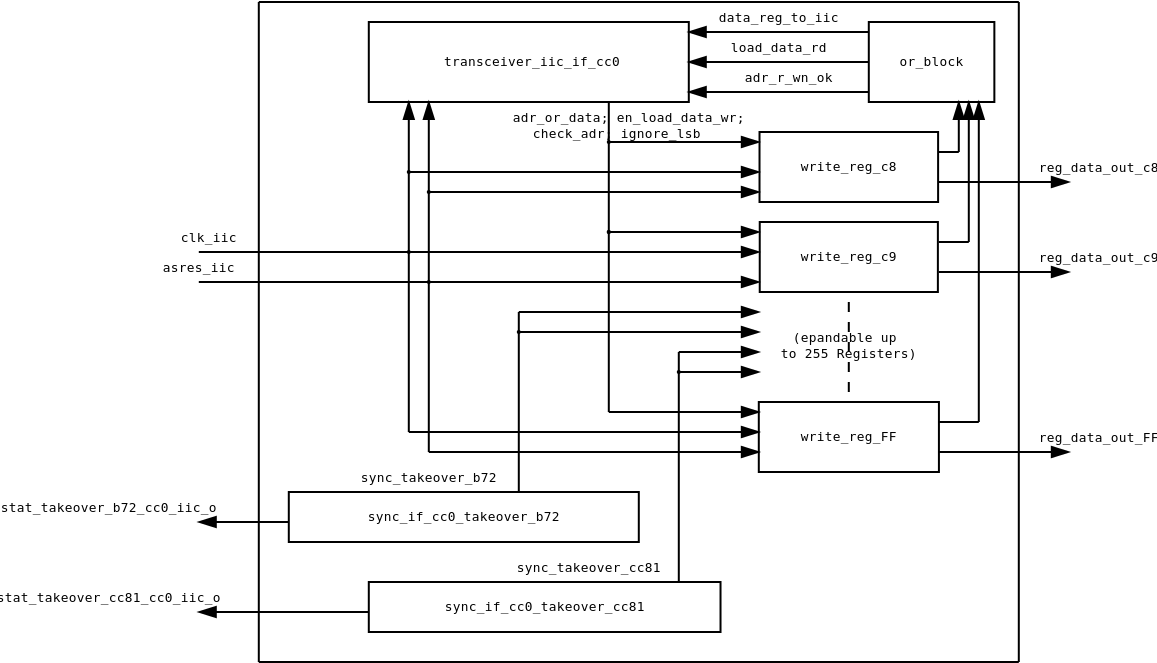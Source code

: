 <?xml version="1.0" encoding="UTF-8"?>
<dia:diagram xmlns:dia="http://www.lysator.liu.se/~alla/dia/">
  <dia:layer name="Hintergrund" visible="true">
    <dia:object type="SDL - Task" version="0" id="O0">
      <dia:attribute name="obj_pos">
        <dia:point val="0,-0.5"/>
      </dia:attribute>
      <dia:attribute name="obj_bb">
        <dia:rectangle val="-0.05,-0.55;16.05,3.55"/>
      </dia:attribute>
      <dia:attribute name="elem_corner">
        <dia:point val="0,-0.5"/>
      </dia:attribute>
      <dia:attribute name="elem_width">
        <dia:real val="16"/>
      </dia:attribute>
      <dia:attribute name="elem_height">
        <dia:real val="4"/>
      </dia:attribute>
      <dia:attribute name="show_background">
        <dia:boolean val="true"/>
      </dia:attribute>
      <dia:attribute name="flip_horizontal">
        <dia:boolean val="false"/>
      </dia:attribute>
      <dia:attribute name="flip_vertical">
        <dia:boolean val="false"/>
      </dia:attribute>
      <dia:attribute name="padding">
        <dia:real val="0.354"/>
      </dia:attribute>
      <dia:attribute name="text">
        <dia:composite type="text">
          <dia:attribute name="string">
            <dia:string>#transceiver_iic_if_cc0#</dia:string>
          </dia:attribute>
          <dia:attribute name="font">
            <dia:font name="Courier"/>
          </dia:attribute>
          <dia:attribute name="height">
            <dia:real val="0.8"/>
          </dia:attribute>
          <dia:attribute name="pos">
            <dia:point val="8,1.696"/>
          </dia:attribute>
          <dia:attribute name="color">
            <dia:color val="#000000"/>
          </dia:attribute>
          <dia:attribute name="alignment">
            <dia:enum val="1"/>
          </dia:attribute>
        </dia:composite>
      </dia:attribute>
    </dia:object>
    <dia:object type="SDL - Task" version="0" id="O1">
      <dia:attribute name="obj_pos">
        <dia:point val="19.536,5"/>
      </dia:attribute>
      <dia:attribute name="obj_bb">
        <dia:rectangle val="19.486,4.95;28.515,8.55"/>
      </dia:attribute>
      <dia:attribute name="elem_corner">
        <dia:point val="19.536,5"/>
      </dia:attribute>
      <dia:attribute name="elem_width">
        <dia:real val="8.929"/>
      </dia:attribute>
      <dia:attribute name="elem_height">
        <dia:real val="3.5"/>
      </dia:attribute>
      <dia:attribute name="show_background">
        <dia:boolean val="true"/>
      </dia:attribute>
      <dia:attribute name="flip_horizontal">
        <dia:boolean val="false"/>
      </dia:attribute>
      <dia:attribute name="flip_vertical">
        <dia:boolean val="false"/>
      </dia:attribute>
      <dia:attribute name="padding">
        <dia:real val="0.354"/>
      </dia:attribute>
      <dia:attribute name="text">
        <dia:composite type="text">
          <dia:attribute name="string">
            <dia:string>#write_reg_c8#</dia:string>
          </dia:attribute>
          <dia:attribute name="font">
            <dia:font name="Courier"/>
          </dia:attribute>
          <dia:attribute name="height">
            <dia:real val="0.8"/>
          </dia:attribute>
          <dia:attribute name="pos">
            <dia:point val="24,6.946"/>
          </dia:attribute>
          <dia:attribute name="color">
            <dia:color val="#000000"/>
          </dia:attribute>
          <dia:attribute name="alignment">
            <dia:enum val="1"/>
          </dia:attribute>
        </dia:composite>
      </dia:attribute>
    </dia:object>
    <dia:object type="SDL - Task" version="0" id="O2">
      <dia:attribute name="obj_pos">
        <dia:point val="19.547,9.5"/>
      </dia:attribute>
      <dia:attribute name="obj_bb">
        <dia:rectangle val="19.497,9.45;28.503,13.05"/>
      </dia:attribute>
      <dia:attribute name="elem_corner">
        <dia:point val="19.547,9.5"/>
      </dia:attribute>
      <dia:attribute name="elem_width">
        <dia:real val="8.907"/>
      </dia:attribute>
      <dia:attribute name="elem_height">
        <dia:real val="3.5"/>
      </dia:attribute>
      <dia:attribute name="show_background">
        <dia:boolean val="true"/>
      </dia:attribute>
      <dia:attribute name="flip_horizontal">
        <dia:boolean val="false"/>
      </dia:attribute>
      <dia:attribute name="flip_vertical">
        <dia:boolean val="false"/>
      </dia:attribute>
      <dia:attribute name="padding">
        <dia:real val="0.354"/>
      </dia:attribute>
      <dia:attribute name="text">
        <dia:composite type="text">
          <dia:attribute name="string">
            <dia:string>#write_reg_c9#</dia:string>
          </dia:attribute>
          <dia:attribute name="font">
            <dia:font name="Courier"/>
          </dia:attribute>
          <dia:attribute name="height">
            <dia:real val="0.8"/>
          </dia:attribute>
          <dia:attribute name="pos">
            <dia:point val="24,11.447"/>
          </dia:attribute>
          <dia:attribute name="color">
            <dia:color val="#000000"/>
          </dia:attribute>
          <dia:attribute name="alignment">
            <dia:enum val="1"/>
          </dia:attribute>
        </dia:composite>
      </dia:attribute>
    </dia:object>
    <dia:object type="SDL - Task" version="0" id="O3">
      <dia:attribute name="obj_pos">
        <dia:point val="19.5,18.5"/>
      </dia:attribute>
      <dia:attribute name="obj_bb">
        <dia:rectangle val="19.45,18.45;28.556,22.05"/>
      </dia:attribute>
      <dia:attribute name="elem_corner">
        <dia:point val="19.5,18.5"/>
      </dia:attribute>
      <dia:attribute name="elem_width">
        <dia:real val="9.006"/>
      </dia:attribute>
      <dia:attribute name="elem_height">
        <dia:real val="3.5"/>
      </dia:attribute>
      <dia:attribute name="show_background">
        <dia:boolean val="true"/>
      </dia:attribute>
      <dia:attribute name="flip_horizontal">
        <dia:boolean val="false"/>
      </dia:attribute>
      <dia:attribute name="flip_vertical">
        <dia:boolean val="false"/>
      </dia:attribute>
      <dia:attribute name="padding">
        <dia:real val="0.354"/>
      </dia:attribute>
      <dia:attribute name="text">
        <dia:composite type="text">
          <dia:attribute name="string">
            <dia:string>#write_reg_FF#</dia:string>
          </dia:attribute>
          <dia:attribute name="font">
            <dia:font name="Courier"/>
          </dia:attribute>
          <dia:attribute name="height">
            <dia:real val="0.8"/>
          </dia:attribute>
          <dia:attribute name="pos">
            <dia:point val="24.003,20.447"/>
          </dia:attribute>
          <dia:attribute name="color">
            <dia:color val="#000000"/>
          </dia:attribute>
          <dia:attribute name="alignment">
            <dia:enum val="1"/>
          </dia:attribute>
        </dia:composite>
      </dia:attribute>
    </dia:object>
    <dia:object type="SDL - Task" version="0" id="O4">
      <dia:attribute name="obj_pos">
        <dia:point val="-4,23"/>
      </dia:attribute>
      <dia:attribute name="obj_bb">
        <dia:rectangle val="-4.05,22.95;13.55,25.55"/>
      </dia:attribute>
      <dia:attribute name="elem_corner">
        <dia:point val="-4,23"/>
      </dia:attribute>
      <dia:attribute name="elem_width">
        <dia:real val="17.5"/>
      </dia:attribute>
      <dia:attribute name="elem_height">
        <dia:real val="2.5"/>
      </dia:attribute>
      <dia:attribute name="show_background">
        <dia:boolean val="true"/>
      </dia:attribute>
      <dia:attribute name="flip_horizontal">
        <dia:boolean val="false"/>
      </dia:attribute>
      <dia:attribute name="flip_vertical">
        <dia:boolean val="false"/>
      </dia:attribute>
      <dia:attribute name="padding">
        <dia:real val="0.354"/>
      </dia:attribute>
      <dia:attribute name="text">
        <dia:composite type="text">
          <dia:attribute name="string">
            <dia:string>#sync_if_cc0_takeover_b72#</dia:string>
          </dia:attribute>
          <dia:attribute name="font">
            <dia:font name="Courier"/>
          </dia:attribute>
          <dia:attribute name="height">
            <dia:real val="0.8"/>
          </dia:attribute>
          <dia:attribute name="pos">
            <dia:point val="4.75,24.447"/>
          </dia:attribute>
          <dia:attribute name="color">
            <dia:color val="#000000"/>
          </dia:attribute>
          <dia:attribute name="alignment">
            <dia:enum val="1"/>
          </dia:attribute>
        </dia:composite>
      </dia:attribute>
    </dia:object>
    <dia:object type="SDL - Task" version="0" id="O5">
      <dia:attribute name="obj_pos">
        <dia:point val="0,27.5"/>
      </dia:attribute>
      <dia:attribute name="obj_bb">
        <dia:rectangle val="-0.05,27.45;17.636,30.05"/>
      </dia:attribute>
      <dia:attribute name="elem_corner">
        <dia:point val="0,27.5"/>
      </dia:attribute>
      <dia:attribute name="elem_width">
        <dia:real val="17.586"/>
      </dia:attribute>
      <dia:attribute name="elem_height">
        <dia:real val="2.5"/>
      </dia:attribute>
      <dia:attribute name="show_background">
        <dia:boolean val="true"/>
      </dia:attribute>
      <dia:attribute name="flip_horizontal">
        <dia:boolean val="false"/>
      </dia:attribute>
      <dia:attribute name="flip_vertical">
        <dia:boolean val="false"/>
      </dia:attribute>
      <dia:attribute name="padding">
        <dia:real val="0.354"/>
      </dia:attribute>
      <dia:attribute name="text">
        <dia:composite type="text">
          <dia:attribute name="string">
            <dia:string>#sync_if_cc0_takeover_cc81#</dia:string>
          </dia:attribute>
          <dia:attribute name="font">
            <dia:font name="Courier"/>
          </dia:attribute>
          <dia:attribute name="height">
            <dia:real val="0.8"/>
          </dia:attribute>
          <dia:attribute name="pos">
            <dia:point val="8.793,28.947"/>
          </dia:attribute>
          <dia:attribute name="color">
            <dia:color val="#000000"/>
          </dia:attribute>
          <dia:attribute name="alignment">
            <dia:enum val="1"/>
          </dia:attribute>
        </dia:composite>
      </dia:attribute>
    </dia:object>
    <dia:object type="Standard - Line" version="0" id="O6">
      <dia:attribute name="obj_pos">
        <dia:point val="24,13.5"/>
      </dia:attribute>
      <dia:attribute name="obj_bb">
        <dia:rectangle val="23.95,13.45;24.05,14.05"/>
      </dia:attribute>
      <dia:attribute name="conn_endpoints">
        <dia:point val="24,13.5"/>
        <dia:point val="24,14"/>
      </dia:attribute>
      <dia:attribute name="numcp">
        <dia:int val="1"/>
      </dia:attribute>
    </dia:object>
    <dia:object type="Standard - Line" version="0" id="O7">
      <dia:attribute name="obj_pos">
        <dia:point val="24,14.5"/>
      </dia:attribute>
      <dia:attribute name="obj_bb">
        <dia:rectangle val="23.95,14.45;24.05,15.05"/>
      </dia:attribute>
      <dia:attribute name="conn_endpoints">
        <dia:point val="24,14.5"/>
        <dia:point val="24,15"/>
      </dia:attribute>
      <dia:attribute name="numcp">
        <dia:int val="1"/>
      </dia:attribute>
    </dia:object>
    <dia:object type="Standard - Line" version="0" id="O8">
      <dia:attribute name="obj_pos">
        <dia:point val="24,15.5"/>
      </dia:attribute>
      <dia:attribute name="obj_bb">
        <dia:rectangle val="23.95,15.45;24.05,16.05"/>
      </dia:attribute>
      <dia:attribute name="conn_endpoints">
        <dia:point val="24,15.5"/>
        <dia:point val="24,16"/>
      </dia:attribute>
      <dia:attribute name="numcp">
        <dia:int val="1"/>
      </dia:attribute>
    </dia:object>
    <dia:object type="Standard - Line" version="0" id="O9">
      <dia:attribute name="obj_pos">
        <dia:point val="24,16.5"/>
      </dia:attribute>
      <dia:attribute name="obj_bb">
        <dia:rectangle val="23.95,16.45;24.05,17.05"/>
      </dia:attribute>
      <dia:attribute name="conn_endpoints">
        <dia:point val="24,16.5"/>
        <dia:point val="24,17"/>
      </dia:attribute>
      <dia:attribute name="numcp">
        <dia:int val="1"/>
      </dia:attribute>
    </dia:object>
    <dia:object type="Standard - Line" version="0" id="O10">
      <dia:attribute name="obj_pos">
        <dia:point val="24,17.5"/>
      </dia:attribute>
      <dia:attribute name="obj_bb">
        <dia:rectangle val="23.95,17.45;24.05,18.05"/>
      </dia:attribute>
      <dia:attribute name="conn_endpoints">
        <dia:point val="24,17.5"/>
        <dia:point val="24,18"/>
      </dia:attribute>
      <dia:attribute name="numcp">
        <dia:int val="1"/>
      </dia:attribute>
    </dia:object>
    <dia:object type="Standard - Line" version="0" id="O11">
      <dia:attribute name="obj_pos">
        <dia:point val="12,3.5"/>
      </dia:attribute>
      <dia:attribute name="obj_bb">
        <dia:rectangle val="11.95,3.45;12.05,19.05"/>
      </dia:attribute>
      <dia:attribute name="conn_endpoints">
        <dia:point val="12,3.5"/>
        <dia:point val="12,19"/>
      </dia:attribute>
      <dia:attribute name="numcp">
        <dia:int val="1"/>
      </dia:attribute>
    </dia:object>
    <dia:object type="Standard - Line" version="0" id="O12">
      <dia:attribute name="obj_pos">
        <dia:point val="28.5,6"/>
      </dia:attribute>
      <dia:attribute name="obj_bb">
        <dia:rectangle val="28.45,5.95;29.55,6.05"/>
      </dia:attribute>
      <dia:attribute name="conn_endpoints">
        <dia:point val="28.5,6"/>
        <dia:point val="29.5,6"/>
      </dia:attribute>
      <dia:attribute name="numcp">
        <dia:int val="1"/>
      </dia:attribute>
    </dia:object>
    <dia:object type="Standard - Line" version="0" id="O13">
      <dia:attribute name="obj_pos">
        <dia:point val="28.5,10.5"/>
      </dia:attribute>
      <dia:attribute name="obj_bb">
        <dia:rectangle val="28.45,10.45;30.05,10.55"/>
      </dia:attribute>
      <dia:attribute name="conn_endpoints">
        <dia:point val="28.5,10.5"/>
        <dia:point val="30,10.5"/>
      </dia:attribute>
      <dia:attribute name="numcp">
        <dia:int val="1"/>
      </dia:attribute>
    </dia:object>
    <dia:object type="Standard - Line" version="0" id="O14">
      <dia:attribute name="obj_pos">
        <dia:point val="28.5,19.5"/>
      </dia:attribute>
      <dia:attribute name="obj_bb">
        <dia:rectangle val="28.45,19.45;30.55,19.55"/>
      </dia:attribute>
      <dia:attribute name="conn_endpoints">
        <dia:point val="28.5,19.5"/>
        <dia:point val="30.5,19.5"/>
      </dia:attribute>
      <dia:attribute name="numcp">
        <dia:int val="1"/>
      </dia:attribute>
    </dia:object>
    <dia:object type="UML - Message" version="0" id="O15">
      <dia:attribute name="obj_pos">
        <dia:point val="7.5,14"/>
      </dia:attribute>
      <dia:attribute name="obj_bb">
        <dia:rectangle val="7.45,13.403;19.55,14.4"/>
      </dia:attribute>
      <dia:attribute name="conn_endpoints">
        <dia:point val="7.5,14"/>
        <dia:point val="19.5,14"/>
      </dia:attribute>
      <dia:attribute name="text">
        <dia:string>##</dia:string>
      </dia:attribute>
      <dia:attribute name="type">
        <dia:enum val="0"/>
      </dia:attribute>
      <dia:attribute name="text_pos">
        <dia:point val="13.5,14"/>
      </dia:attribute>
    </dia:object>
    <dia:object type="Standard - Line" version="0" id="O16">
      <dia:attribute name="obj_pos">
        <dia:point val="7.5,14"/>
      </dia:attribute>
      <dia:attribute name="obj_bb">
        <dia:rectangle val="7.45,13.95;7.55,23.05"/>
      </dia:attribute>
      <dia:attribute name="conn_endpoints">
        <dia:point val="7.5,14"/>
        <dia:point val="7.5,23"/>
      </dia:attribute>
      <dia:attribute name="numcp">
        <dia:int val="1"/>
      </dia:attribute>
    </dia:object>
    <dia:object type="UML - Message" version="0" id="O17">
      <dia:attribute name="obj_pos">
        <dia:point val="7.5,15"/>
      </dia:attribute>
      <dia:attribute name="obj_bb">
        <dia:rectangle val="7.45,14.403;19.55,15.4"/>
      </dia:attribute>
      <dia:attribute name="conn_endpoints">
        <dia:point val="7.5,15"/>
        <dia:point val="19.5,15"/>
      </dia:attribute>
      <dia:attribute name="text">
        <dia:string>##</dia:string>
      </dia:attribute>
      <dia:attribute name="type">
        <dia:enum val="0"/>
      </dia:attribute>
      <dia:attribute name="text_pos">
        <dia:point val="13.5,15"/>
      </dia:attribute>
    </dia:object>
    <dia:object type="Standard - Line" version="0" id="O18">
      <dia:attribute name="obj_pos">
        <dia:point val="15.5,16"/>
      </dia:attribute>
      <dia:attribute name="obj_bb">
        <dia:rectangle val="15.45,15.95;15.55,27.55"/>
      </dia:attribute>
      <dia:attribute name="conn_endpoints">
        <dia:point val="15.5,16"/>
        <dia:point val="15.5,27.5"/>
      </dia:attribute>
      <dia:attribute name="numcp">
        <dia:int val="1"/>
      </dia:attribute>
    </dia:object>
    <dia:object type="UML - Message" version="0" id="O19">
      <dia:attribute name="obj_pos">
        <dia:point val="15.5,16"/>
      </dia:attribute>
      <dia:attribute name="obj_bb">
        <dia:rectangle val="15.45,15.403;19.55,16.4"/>
      </dia:attribute>
      <dia:attribute name="conn_endpoints">
        <dia:point val="15.5,16"/>
        <dia:point val="19.5,16"/>
      </dia:attribute>
      <dia:attribute name="text">
        <dia:string>##</dia:string>
      </dia:attribute>
      <dia:attribute name="type">
        <dia:enum val="0"/>
      </dia:attribute>
      <dia:attribute name="text_pos">
        <dia:point val="17.5,16"/>
      </dia:attribute>
    </dia:object>
    <dia:object type="UML - Message" version="0" id="O20">
      <dia:attribute name="obj_pos">
        <dia:point val="15.5,17"/>
      </dia:attribute>
      <dia:attribute name="obj_bb">
        <dia:rectangle val="15.45,16.404;19.55,17.4"/>
      </dia:attribute>
      <dia:attribute name="conn_endpoints">
        <dia:point val="15.5,17"/>
        <dia:point val="19.5,17"/>
      </dia:attribute>
      <dia:attribute name="text">
        <dia:string>##</dia:string>
      </dia:attribute>
      <dia:attribute name="type">
        <dia:enum val="0"/>
      </dia:attribute>
      <dia:attribute name="text_pos">
        <dia:point val="17.5,17"/>
      </dia:attribute>
    </dia:object>
    <dia:object type="Standard - Line" version="0" id="O21">
      <dia:attribute name="obj_pos">
        <dia:point val="32.5,31.5"/>
      </dia:attribute>
      <dia:attribute name="obj_bb">
        <dia:rectangle val="-5.55,31.45;32.55,31.55"/>
      </dia:attribute>
      <dia:attribute name="conn_endpoints">
        <dia:point val="32.5,31.5"/>
        <dia:point val="-5.5,31.5"/>
      </dia:attribute>
      <dia:attribute name="numcp">
        <dia:int val="1"/>
      </dia:attribute>
    </dia:object>
    <dia:object type="Standard - Line" version="0" id="O22">
      <dia:attribute name="obj_pos">
        <dia:point val="-5.5,-1.5"/>
      </dia:attribute>
      <dia:attribute name="obj_bb">
        <dia:rectangle val="-5.55,-1.55;32.55,-1.45"/>
      </dia:attribute>
      <dia:attribute name="conn_endpoints">
        <dia:point val="-5.5,-1.5"/>
        <dia:point val="32.5,-1.5"/>
      </dia:attribute>
      <dia:attribute name="numcp">
        <dia:int val="1"/>
      </dia:attribute>
    </dia:object>
    <dia:object type="Standard - Line" version="0" id="O23">
      <dia:attribute name="obj_pos">
        <dia:point val="32.5,-1.5"/>
      </dia:attribute>
      <dia:attribute name="obj_bb">
        <dia:rectangle val="32.45,-1.55;32.55,31.55"/>
      </dia:attribute>
      <dia:attribute name="conn_endpoints">
        <dia:point val="32.5,-1.5"/>
        <dia:point val="32.5,31.5"/>
      </dia:attribute>
      <dia:attribute name="numcp">
        <dia:int val="1"/>
      </dia:attribute>
    </dia:object>
    <dia:object type="UML - Message" version="0" id="O24">
      <dia:attribute name="obj_pos">
        <dia:point val="2,20"/>
      </dia:attribute>
      <dia:attribute name="obj_bb">
        <dia:rectangle val="1.6,3.45;2.4,20.05"/>
      </dia:attribute>
      <dia:attribute name="conn_endpoints">
        <dia:point val="2,20"/>
        <dia:point val="2,3.5"/>
      </dia:attribute>
      <dia:attribute name="text">
        <dia:string>##</dia:string>
      </dia:attribute>
      <dia:attribute name="type">
        <dia:enum val="0"/>
      </dia:attribute>
      <dia:attribute name="text_pos">
        <dia:point val="2,11.5"/>
      </dia:attribute>
    </dia:object>
    <dia:object type="UML - Message" version="0" id="O25">
      <dia:attribute name="obj_pos">
        <dia:point val="2,11"/>
      </dia:attribute>
      <dia:attribute name="obj_bb">
        <dia:rectangle val="1.95,10.403;19.55,11.4"/>
      </dia:attribute>
      <dia:attribute name="conn_endpoints">
        <dia:point val="2,11"/>
        <dia:point val="19.5,11"/>
      </dia:attribute>
      <dia:attribute name="text">
        <dia:string>##</dia:string>
      </dia:attribute>
      <dia:attribute name="type">
        <dia:enum val="0"/>
      </dia:attribute>
      <dia:attribute name="text_pos">
        <dia:point val="10.75,11"/>
      </dia:attribute>
      <dia:connections>
        <dia:connection handle="0" to="O41" connection="0"/>
      </dia:connections>
    </dia:object>
    <dia:object type="UML - Message" version="0" id="O26">
      <dia:attribute name="obj_pos">
        <dia:point val="2,7"/>
      </dia:attribute>
      <dia:attribute name="obj_bb">
        <dia:rectangle val="1.95,6.404;19.55,7.4"/>
      </dia:attribute>
      <dia:attribute name="conn_endpoints">
        <dia:point val="2,7"/>
        <dia:point val="19.5,7"/>
      </dia:attribute>
      <dia:attribute name="text">
        <dia:string>##</dia:string>
      </dia:attribute>
      <dia:attribute name="type">
        <dia:enum val="0"/>
      </dia:attribute>
      <dia:attribute name="text_pos">
        <dia:point val="10.5,7"/>
      </dia:attribute>
      <dia:connections>
        <dia:connection handle="0" to="O38" connection="0"/>
      </dia:connections>
    </dia:object>
    <dia:object type="UML - Message" version="0" id="O27">
      <dia:attribute name="obj_pos">
        <dia:point val="2,20"/>
      </dia:attribute>
      <dia:attribute name="obj_bb">
        <dia:rectangle val="1.95,19.404;19.55,20.4"/>
      </dia:attribute>
      <dia:attribute name="conn_endpoints">
        <dia:point val="2,20"/>
        <dia:point val="19.5,20"/>
      </dia:attribute>
      <dia:attribute name="text">
        <dia:string>##</dia:string>
      </dia:attribute>
      <dia:attribute name="type">
        <dia:enum val="0"/>
      </dia:attribute>
      <dia:attribute name="text_pos">
        <dia:point val="10.75,20"/>
      </dia:attribute>
    </dia:object>
    <dia:object type="Standard - Line" version="0" id="O28">
      <dia:attribute name="obj_pos">
        <dia:point val="-8.5,11"/>
      </dia:attribute>
      <dia:attribute name="obj_bb">
        <dia:rectangle val="-8.55,10.95;2.05,11.05"/>
      </dia:attribute>
      <dia:attribute name="conn_endpoints">
        <dia:point val="-8.5,11"/>
        <dia:point val="2,11"/>
      </dia:attribute>
      <dia:attribute name="numcp">
        <dia:int val="1"/>
      </dia:attribute>
      <dia:connections>
        <dia:connection handle="1" to="O41" connection="0"/>
      </dia:connections>
    </dia:object>
    <dia:object type="Standard - Line" version="0" id="O29">
      <dia:attribute name="obj_pos">
        <dia:point val="-5.5,-1.5"/>
      </dia:attribute>
      <dia:attribute name="obj_bb">
        <dia:rectangle val="-5.55,-1.55;-5.45,31.55"/>
      </dia:attribute>
      <dia:attribute name="conn_endpoints">
        <dia:point val="-5.5,-1.5"/>
        <dia:point val="-5.5,31.5"/>
      </dia:attribute>
      <dia:attribute name="numcp">
        <dia:int val="1"/>
      </dia:attribute>
    </dia:object>
    <dia:object type="Standard - Text" version="0" id="O30">
      <dia:attribute name="obj_pos">
        <dia:point val="-8,10.5"/>
      </dia:attribute>
      <dia:attribute name="obj_bb">
        <dia:rectangle val="-9.826,9.854;-6.124,10.803"/>
      </dia:attribute>
      <dia:attribute name="text">
        <dia:composite type="text">
          <dia:attribute name="string">
            <dia:string>#clk_iic#</dia:string>
          </dia:attribute>
          <dia:attribute name="font">
            <dia:font name="Courier"/>
          </dia:attribute>
          <dia:attribute name="height">
            <dia:real val="0.8"/>
          </dia:attribute>
          <dia:attribute name="pos">
            <dia:point val="-8,10.5"/>
          </dia:attribute>
          <dia:attribute name="color">
            <dia:color val="#000000"/>
          </dia:attribute>
          <dia:attribute name="alignment">
            <dia:enum val="1"/>
          </dia:attribute>
        </dia:composite>
      </dia:attribute>
    </dia:object>
    <dia:object type="UML - Message" version="0" id="O31">
      <dia:attribute name="obj_pos">
        <dia:point val="3,8"/>
      </dia:attribute>
      <dia:attribute name="obj_bb">
        <dia:rectangle val="2.95,7.404;19.55,8.4"/>
      </dia:attribute>
      <dia:attribute name="conn_endpoints">
        <dia:point val="3,8"/>
        <dia:point val="19.5,8"/>
      </dia:attribute>
      <dia:attribute name="text">
        <dia:string>##</dia:string>
      </dia:attribute>
      <dia:attribute name="type">
        <dia:enum val="0"/>
      </dia:attribute>
      <dia:attribute name="text_pos">
        <dia:point val="11.25,8"/>
      </dia:attribute>
      <dia:connections>
        <dia:connection handle="0" to="O37" connection="0"/>
      </dia:connections>
    </dia:object>
    <dia:object type="UML - Message" version="0" id="O32">
      <dia:attribute name="obj_pos">
        <dia:point val="3,21"/>
      </dia:attribute>
      <dia:attribute name="obj_bb">
        <dia:rectangle val="2.6,3.45;3.4,21.05"/>
      </dia:attribute>
      <dia:attribute name="conn_endpoints">
        <dia:point val="3,21"/>
        <dia:point val="3,3.5"/>
      </dia:attribute>
      <dia:attribute name="text">
        <dia:string>##</dia:string>
      </dia:attribute>
      <dia:attribute name="type">
        <dia:enum val="0"/>
      </dia:attribute>
      <dia:attribute name="text_pos">
        <dia:point val="3,12.25"/>
      </dia:attribute>
    </dia:object>
    <dia:object type="UML - Message" version="0" id="O33">
      <dia:attribute name="obj_pos">
        <dia:point val="3,12.5"/>
      </dia:attribute>
      <dia:attribute name="obj_bb">
        <dia:rectangle val="2.95,11.903;19.55,12.9"/>
      </dia:attribute>
      <dia:attribute name="conn_endpoints">
        <dia:point val="3,12.5"/>
        <dia:point val="19.5,12.5"/>
      </dia:attribute>
      <dia:attribute name="text">
        <dia:string>##</dia:string>
      </dia:attribute>
      <dia:attribute name="type">
        <dia:enum val="0"/>
      </dia:attribute>
      <dia:attribute name="text_pos">
        <dia:point val="11.25,12.5"/>
      </dia:attribute>
      <dia:connections>
        <dia:connection handle="0" to="O40" connection="0"/>
      </dia:connections>
    </dia:object>
    <dia:object type="UML - Message" version="0" id="O34">
      <dia:attribute name="obj_pos">
        <dia:point val="3,21"/>
      </dia:attribute>
      <dia:attribute name="obj_bb">
        <dia:rectangle val="2.95,20.404;19.55,21.4"/>
      </dia:attribute>
      <dia:attribute name="conn_endpoints">
        <dia:point val="3,21"/>
        <dia:point val="19.5,21"/>
      </dia:attribute>
      <dia:attribute name="text">
        <dia:string>##</dia:string>
      </dia:attribute>
      <dia:attribute name="type">
        <dia:enum val="0"/>
      </dia:attribute>
      <dia:attribute name="text_pos">
        <dia:point val="11.25,21"/>
      </dia:attribute>
    </dia:object>
    <dia:object type="Standard - Line" version="0" id="O35">
      <dia:attribute name="obj_pos">
        <dia:point val="-8.5,12.5"/>
      </dia:attribute>
      <dia:attribute name="obj_bb">
        <dia:rectangle val="-8.55,12.45;3.05,12.55"/>
      </dia:attribute>
      <dia:attribute name="conn_endpoints">
        <dia:point val="-8.5,12.5"/>
        <dia:point val="3,12.5"/>
      </dia:attribute>
      <dia:attribute name="numcp">
        <dia:int val="1"/>
      </dia:attribute>
      <dia:connections>
        <dia:connection handle="1" to="O40" connection="0"/>
      </dia:connections>
    </dia:object>
    <dia:object type="Standard - Text" version="0" id="O36">
      <dia:attribute name="obj_pos">
        <dia:point val="-8.5,12"/>
      </dia:attribute>
      <dia:attribute name="obj_bb">
        <dia:rectangle val="-10.867,11.354;-6.083,12.303"/>
      </dia:attribute>
      <dia:attribute name="text">
        <dia:composite type="text">
          <dia:attribute name="string">
            <dia:string>#asres_iic#</dia:string>
          </dia:attribute>
          <dia:attribute name="font">
            <dia:font name="Courier"/>
          </dia:attribute>
          <dia:attribute name="height">
            <dia:real val="0.8"/>
          </dia:attribute>
          <dia:attribute name="pos">
            <dia:point val="-8.5,12"/>
          </dia:attribute>
          <dia:attribute name="color">
            <dia:color val="#000000"/>
          </dia:attribute>
          <dia:attribute name="alignment">
            <dia:enum val="1"/>
          </dia:attribute>
        </dia:composite>
      </dia:attribute>
    </dia:object>
    <dia:object type="Electric - connpoint" version="0" id="O37">
      <dia:attribute name="obj_pos">
        <dia:point val="2,7"/>
      </dia:attribute>
      <dia:attribute name="obj_bb">
        <dia:rectangle val="1.965,6.965;4.035,9.035"/>
      </dia:attribute>
      <dia:attribute name="elem_corner">
        <dia:point val="2,7"/>
      </dia:attribute>
      <dia:attribute name="elem_width">
        <dia:real val="2"/>
      </dia:attribute>
      <dia:attribute name="elem_height">
        <dia:real val="2"/>
      </dia:attribute>
      <dia:attribute name="show_background">
        <dia:boolean val="true"/>
      </dia:attribute>
      <dia:attribute name="flip_horizontal">
        <dia:boolean val="false"/>
      </dia:attribute>
      <dia:attribute name="flip_vertical">
        <dia:boolean val="false"/>
      </dia:attribute>
      <dia:attribute name="padding">
        <dia:real val="0.354"/>
      </dia:attribute>
    </dia:object>
    <dia:object type="Electric - connpoint" version="0" id="O38">
      <dia:attribute name="obj_pos">
        <dia:point val="1,6"/>
      </dia:attribute>
      <dia:attribute name="obj_bb">
        <dia:rectangle val="0.965,5.965;3.035,8.035"/>
      </dia:attribute>
      <dia:attribute name="elem_corner">
        <dia:point val="1,6"/>
      </dia:attribute>
      <dia:attribute name="elem_width">
        <dia:real val="2"/>
      </dia:attribute>
      <dia:attribute name="elem_height">
        <dia:real val="2"/>
      </dia:attribute>
      <dia:attribute name="show_background">
        <dia:boolean val="true"/>
      </dia:attribute>
      <dia:attribute name="flip_horizontal">
        <dia:boolean val="false"/>
      </dia:attribute>
      <dia:attribute name="flip_vertical">
        <dia:boolean val="false"/>
      </dia:attribute>
      <dia:attribute name="padding">
        <dia:real val="0.354"/>
      </dia:attribute>
    </dia:object>
    <dia:object type="Electric - connpoint" version="0" id="O39">
      <dia:attribute name="obj_pos">
        <dia:point val="11,4.5"/>
      </dia:attribute>
      <dia:attribute name="obj_bb">
        <dia:rectangle val="10.965,4.465;13.035,6.535"/>
      </dia:attribute>
      <dia:attribute name="elem_corner">
        <dia:point val="11,4.5"/>
      </dia:attribute>
      <dia:attribute name="elem_width">
        <dia:real val="2"/>
      </dia:attribute>
      <dia:attribute name="elem_height">
        <dia:real val="2"/>
      </dia:attribute>
      <dia:attribute name="show_background">
        <dia:boolean val="true"/>
      </dia:attribute>
      <dia:attribute name="flip_horizontal">
        <dia:boolean val="false"/>
      </dia:attribute>
      <dia:attribute name="flip_vertical">
        <dia:boolean val="false"/>
      </dia:attribute>
      <dia:attribute name="padding">
        <dia:real val="0.354"/>
      </dia:attribute>
    </dia:object>
    <dia:object type="Electric - connpoint" version="0" id="O40">
      <dia:attribute name="obj_pos">
        <dia:point val="2,11.5"/>
      </dia:attribute>
      <dia:attribute name="obj_bb">
        <dia:rectangle val="1.965,11.465;4.035,13.535"/>
      </dia:attribute>
      <dia:attribute name="elem_corner">
        <dia:point val="2,11.5"/>
      </dia:attribute>
      <dia:attribute name="elem_width">
        <dia:real val="2"/>
      </dia:attribute>
      <dia:attribute name="elem_height">
        <dia:real val="2"/>
      </dia:attribute>
      <dia:attribute name="show_background">
        <dia:boolean val="true"/>
      </dia:attribute>
      <dia:attribute name="flip_horizontal">
        <dia:boolean val="false"/>
      </dia:attribute>
      <dia:attribute name="flip_vertical">
        <dia:boolean val="false"/>
      </dia:attribute>
      <dia:attribute name="padding">
        <dia:real val="0.354"/>
      </dia:attribute>
    </dia:object>
    <dia:object type="Electric - connpoint" version="0" id="O41">
      <dia:attribute name="obj_pos">
        <dia:point val="1,10"/>
      </dia:attribute>
      <dia:attribute name="obj_bb">
        <dia:rectangle val="0.965,9.965;3.035,12.035"/>
      </dia:attribute>
      <dia:attribute name="elem_corner">
        <dia:point val="1,10"/>
      </dia:attribute>
      <dia:attribute name="elem_width">
        <dia:real val="2"/>
      </dia:attribute>
      <dia:attribute name="elem_height">
        <dia:real val="2"/>
      </dia:attribute>
      <dia:attribute name="show_background">
        <dia:boolean val="true"/>
      </dia:attribute>
      <dia:attribute name="flip_horizontal">
        <dia:boolean val="false"/>
      </dia:attribute>
      <dia:attribute name="flip_vertical">
        <dia:boolean val="false"/>
      </dia:attribute>
      <dia:attribute name="padding">
        <dia:real val="0.354"/>
      </dia:attribute>
    </dia:object>
    <dia:object type="Electric - connpoint" version="0" id="O42">
      <dia:attribute name="obj_pos">
        <dia:point val="11,9"/>
      </dia:attribute>
      <dia:attribute name="obj_bb">
        <dia:rectangle val="10.965,8.965;13.035,11.035"/>
      </dia:attribute>
      <dia:attribute name="elem_corner">
        <dia:point val="11,9"/>
      </dia:attribute>
      <dia:attribute name="elem_width">
        <dia:real val="2"/>
      </dia:attribute>
      <dia:attribute name="elem_height">
        <dia:real val="2"/>
      </dia:attribute>
      <dia:attribute name="show_background">
        <dia:boolean val="true"/>
      </dia:attribute>
      <dia:attribute name="flip_horizontal">
        <dia:boolean val="false"/>
      </dia:attribute>
      <dia:attribute name="flip_vertical">
        <dia:boolean val="false"/>
      </dia:attribute>
      <dia:attribute name="padding">
        <dia:real val="0.354"/>
      </dia:attribute>
    </dia:object>
    <dia:object type="Electric - connpoint" version="0" id="O43">
      <dia:attribute name="obj_pos">
        <dia:point val="6.5,14"/>
      </dia:attribute>
      <dia:attribute name="obj_bb">
        <dia:rectangle val="6.465,13.965;8.535,16.035"/>
      </dia:attribute>
      <dia:attribute name="elem_corner">
        <dia:point val="6.5,14"/>
      </dia:attribute>
      <dia:attribute name="elem_width">
        <dia:real val="2"/>
      </dia:attribute>
      <dia:attribute name="elem_height">
        <dia:real val="2"/>
      </dia:attribute>
      <dia:attribute name="show_background">
        <dia:boolean val="true"/>
      </dia:attribute>
      <dia:attribute name="flip_horizontal">
        <dia:boolean val="false"/>
      </dia:attribute>
      <dia:attribute name="flip_vertical">
        <dia:boolean val="false"/>
      </dia:attribute>
      <dia:attribute name="padding">
        <dia:real val="0.354"/>
      </dia:attribute>
    </dia:object>
    <dia:object type="Electric - connpoint" version="0" id="O44">
      <dia:attribute name="obj_pos">
        <dia:point val="14.5,16"/>
      </dia:attribute>
      <dia:attribute name="obj_bb">
        <dia:rectangle val="14.465,15.965;16.535,18.035"/>
      </dia:attribute>
      <dia:attribute name="elem_corner">
        <dia:point val="14.5,16"/>
      </dia:attribute>
      <dia:attribute name="elem_width">
        <dia:real val="2"/>
      </dia:attribute>
      <dia:attribute name="elem_height">
        <dia:real val="2"/>
      </dia:attribute>
      <dia:attribute name="show_background">
        <dia:boolean val="true"/>
      </dia:attribute>
      <dia:attribute name="flip_horizontal">
        <dia:boolean val="false"/>
      </dia:attribute>
      <dia:attribute name="flip_vertical">
        <dia:boolean val="false"/>
      </dia:attribute>
      <dia:attribute name="padding">
        <dia:real val="0.354"/>
      </dia:attribute>
    </dia:object>
    <dia:object type="Electric - connpoint" version="0" id="O45">
      <dia:attribute name="obj_pos">
        <dia:point val="11,9"/>
      </dia:attribute>
      <dia:attribute name="obj_bb">
        <dia:rectangle val="10.965,8.965;13.035,11.035"/>
      </dia:attribute>
      <dia:attribute name="elem_corner">
        <dia:point val="11,9"/>
      </dia:attribute>
      <dia:attribute name="elem_width">
        <dia:real val="2"/>
      </dia:attribute>
      <dia:attribute name="elem_height">
        <dia:real val="2"/>
      </dia:attribute>
      <dia:attribute name="show_background">
        <dia:boolean val="true"/>
      </dia:attribute>
      <dia:attribute name="flip_horizontal">
        <dia:boolean val="false"/>
      </dia:attribute>
      <dia:attribute name="flip_vertical">
        <dia:boolean val="false"/>
      </dia:attribute>
      <dia:attribute name="padding">
        <dia:real val="0.354"/>
      </dia:attribute>
    </dia:object>
    <dia:object type="Standard - Text" version="0" id="O46">
      <dia:attribute name="obj_pos">
        <dia:point val="24,15.5"/>
      </dia:attribute>
      <dia:attribute name="obj_bb">
        <dia:rectangle val="19.609,14.854;28.441,16.604"/>
      </dia:attribute>
      <dia:attribute name="text">
        <dia:composite type="text">
          <dia:attribute name="string">
            <dia:string>#(epandable up 
to 255 Registers)#</dia:string>
          </dia:attribute>
          <dia:attribute name="font">
            <dia:font name="Courier"/>
          </dia:attribute>
          <dia:attribute name="height">
            <dia:real val="0.8"/>
          </dia:attribute>
          <dia:attribute name="pos">
            <dia:point val="24,15.5"/>
          </dia:attribute>
          <dia:attribute name="color">
            <dia:color val="#000000"/>
          </dia:attribute>
          <dia:attribute name="alignment">
            <dia:enum val="1"/>
          </dia:attribute>
        </dia:composite>
      </dia:attribute>
    </dia:object>
    <dia:object type="SDL - Task" version="0" id="O47">
      <dia:attribute name="obj_pos">
        <dia:point val="25,-0.5"/>
      </dia:attribute>
      <dia:attribute name="obj_bb">
        <dia:rectangle val="24.95,-0.55;31.328,3.55"/>
      </dia:attribute>
      <dia:attribute name="elem_corner">
        <dia:point val="25,-0.5"/>
      </dia:attribute>
      <dia:attribute name="elem_width">
        <dia:real val="6.278"/>
      </dia:attribute>
      <dia:attribute name="elem_height">
        <dia:real val="4"/>
      </dia:attribute>
      <dia:attribute name="show_background">
        <dia:boolean val="true"/>
      </dia:attribute>
      <dia:attribute name="flip_horizontal">
        <dia:boolean val="false"/>
      </dia:attribute>
      <dia:attribute name="flip_vertical">
        <dia:boolean val="false"/>
      </dia:attribute>
      <dia:attribute name="padding">
        <dia:real val="0.354"/>
      </dia:attribute>
      <dia:attribute name="text">
        <dia:composite type="text">
          <dia:attribute name="string">
            <dia:string>#or_block#</dia:string>
          </dia:attribute>
          <dia:attribute name="font">
            <dia:font name="Courier"/>
          </dia:attribute>
          <dia:attribute name="height">
            <dia:real val="0.8"/>
          </dia:attribute>
          <dia:attribute name="pos">
            <dia:point val="28.139,1.696"/>
          </dia:attribute>
          <dia:attribute name="color">
            <dia:color val="#000000"/>
          </dia:attribute>
          <dia:attribute name="alignment">
            <dia:enum val="1"/>
          </dia:attribute>
        </dia:composite>
      </dia:attribute>
    </dia:object>
    <dia:object type="UML - Message" version="0" id="O48">
      <dia:attribute name="obj_pos">
        <dia:point val="25,0"/>
      </dia:attribute>
      <dia:attribute name="obj_bb">
        <dia:rectangle val="15.95,-0.596;25.05,0.4"/>
      </dia:attribute>
      <dia:attribute name="conn_endpoints">
        <dia:point val="25,0"/>
        <dia:point val="16,0"/>
      </dia:attribute>
      <dia:attribute name="text">
        <dia:string>##</dia:string>
      </dia:attribute>
      <dia:attribute name="type">
        <dia:enum val="0"/>
      </dia:attribute>
      <dia:attribute name="text_pos">
        <dia:point val="20.5,0"/>
      </dia:attribute>
    </dia:object>
    <dia:object type="UML - Message" version="0" id="O49">
      <dia:attribute name="obj_pos">
        <dia:point val="29.5,6"/>
      </dia:attribute>
      <dia:attribute name="obj_bb">
        <dia:rectangle val="29.1,3.45;29.9,6.05"/>
      </dia:attribute>
      <dia:attribute name="conn_endpoints">
        <dia:point val="29.5,6"/>
        <dia:point val="29.5,3.5"/>
      </dia:attribute>
      <dia:attribute name="text">
        <dia:string>##</dia:string>
      </dia:attribute>
      <dia:attribute name="type">
        <dia:enum val="0"/>
      </dia:attribute>
      <dia:attribute name="text_pos">
        <dia:point val="29.5,4.75"/>
      </dia:attribute>
    </dia:object>
    <dia:object type="UML - Message" version="0" id="O50">
      <dia:attribute name="obj_pos">
        <dia:point val="30,10.5"/>
      </dia:attribute>
      <dia:attribute name="obj_bb">
        <dia:rectangle val="29.6,3.45;30.4,10.55"/>
      </dia:attribute>
      <dia:attribute name="conn_endpoints">
        <dia:point val="30,10.5"/>
        <dia:point val="30,3.5"/>
      </dia:attribute>
      <dia:attribute name="text">
        <dia:string>##</dia:string>
      </dia:attribute>
      <dia:attribute name="type">
        <dia:enum val="0"/>
      </dia:attribute>
      <dia:attribute name="text_pos">
        <dia:point val="30,7"/>
      </dia:attribute>
    </dia:object>
    <dia:object type="UML - Message" version="0" id="O51">
      <dia:attribute name="obj_pos">
        <dia:point val="30.5,19.5"/>
      </dia:attribute>
      <dia:attribute name="obj_bb">
        <dia:rectangle val="30.1,3.45;30.9,19.55"/>
      </dia:attribute>
      <dia:attribute name="conn_endpoints">
        <dia:point val="30.5,19.5"/>
        <dia:point val="30.5,3.5"/>
      </dia:attribute>
      <dia:attribute name="text">
        <dia:string>##</dia:string>
      </dia:attribute>
      <dia:attribute name="type">
        <dia:enum val="0"/>
      </dia:attribute>
      <dia:attribute name="text_pos">
        <dia:point val="30.5,11.5"/>
      </dia:attribute>
    </dia:object>
    <dia:object type="Standard - Text" version="0" id="O52">
      <dia:attribute name="obj_pos">
        <dia:point val="20.5,-0.5"/>
      </dia:attribute>
      <dia:attribute name="obj_bb">
        <dia:rectangle val="16.522,-1.146;24.528,-0.196"/>
      </dia:attribute>
      <dia:attribute name="text">
        <dia:composite type="text">
          <dia:attribute name="string">
            <dia:string>#data_reg_to_iic#</dia:string>
          </dia:attribute>
          <dia:attribute name="font">
            <dia:font name="Courier"/>
          </dia:attribute>
          <dia:attribute name="height">
            <dia:real val="0.8"/>
          </dia:attribute>
          <dia:attribute name="pos">
            <dia:point val="20.5,-0.5"/>
          </dia:attribute>
          <dia:attribute name="color">
            <dia:color val="#000000"/>
          </dia:attribute>
          <dia:attribute name="alignment">
            <dia:enum val="1"/>
          </dia:attribute>
        </dia:composite>
      </dia:attribute>
    </dia:object>
    <dia:object type="UML - Message" version="0" id="O53">
      <dia:attribute name="obj_pos">
        <dia:point val="25,1.5"/>
      </dia:attribute>
      <dia:attribute name="obj_bb">
        <dia:rectangle val="15.95,0.904;25.05,1.9"/>
      </dia:attribute>
      <dia:attribute name="conn_endpoints">
        <dia:point val="25,1.5"/>
        <dia:point val="16,1.5"/>
      </dia:attribute>
      <dia:attribute name="text">
        <dia:string>##</dia:string>
      </dia:attribute>
      <dia:attribute name="type">
        <dia:enum val="0"/>
      </dia:attribute>
      <dia:attribute name="text_pos">
        <dia:point val="20.5,1.5"/>
      </dia:attribute>
    </dia:object>
    <dia:object type="Standard - Text" version="0" id="O54">
      <dia:attribute name="obj_pos">
        <dia:point val="20.5,1"/>
      </dia:attribute>
      <dia:attribute name="obj_bb">
        <dia:rectangle val="17.332,0.354;23.718,1.304"/>
      </dia:attribute>
      <dia:attribute name="text">
        <dia:composite type="text">
          <dia:attribute name="string">
            <dia:string>#load_data_rd#</dia:string>
          </dia:attribute>
          <dia:attribute name="font">
            <dia:font name="Courier"/>
          </dia:attribute>
          <dia:attribute name="height">
            <dia:real val="0.8"/>
          </dia:attribute>
          <dia:attribute name="pos">
            <dia:point val="20.5,1"/>
          </dia:attribute>
          <dia:attribute name="color">
            <dia:color val="#000000"/>
          </dia:attribute>
          <dia:attribute name="alignment">
            <dia:enum val="1"/>
          </dia:attribute>
        </dia:composite>
      </dia:attribute>
    </dia:object>
    <dia:object type="UML - Message" version="0" id="O55">
      <dia:attribute name="obj_pos">
        <dia:point val="25,3"/>
      </dia:attribute>
      <dia:attribute name="obj_bb">
        <dia:rectangle val="15.95,2.404;25.05,3.4"/>
      </dia:attribute>
      <dia:attribute name="conn_endpoints">
        <dia:point val="25,3"/>
        <dia:point val="16,3"/>
      </dia:attribute>
      <dia:attribute name="text">
        <dia:string>##</dia:string>
      </dia:attribute>
      <dia:attribute name="type">
        <dia:enum val="0"/>
      </dia:attribute>
      <dia:attribute name="text_pos">
        <dia:point val="20.5,3"/>
      </dia:attribute>
    </dia:object>
    <dia:object type="Standard - Text" version="0" id="O56">
      <dia:attribute name="obj_pos">
        <dia:point val="21,2.5"/>
      </dia:attribute>
      <dia:attribute name="obj_bb">
        <dia:rectangle val="18.092,1.854;23.958,2.804"/>
      </dia:attribute>
      <dia:attribute name="text">
        <dia:composite type="text">
          <dia:attribute name="string">
            <dia:string>#adr_r_wn_ok#</dia:string>
          </dia:attribute>
          <dia:attribute name="font">
            <dia:font name="Courier"/>
          </dia:attribute>
          <dia:attribute name="height">
            <dia:real val="0.8"/>
          </dia:attribute>
          <dia:attribute name="pos">
            <dia:point val="21,2.5"/>
          </dia:attribute>
          <dia:attribute name="color">
            <dia:color val="#000000"/>
          </dia:attribute>
          <dia:attribute name="alignment">
            <dia:enum val="1"/>
          </dia:attribute>
        </dia:composite>
      </dia:attribute>
    </dia:object>
    <dia:object type="UML - Message" version="0" id="O57">
      <dia:attribute name="obj_pos">
        <dia:point val="12,5.5"/>
      </dia:attribute>
      <dia:attribute name="obj_bb">
        <dia:rectangle val="11.95,4.904;19.55,5.9"/>
      </dia:attribute>
      <dia:attribute name="conn_endpoints">
        <dia:point val="12,5.5"/>
        <dia:point val="19.5,5.5"/>
      </dia:attribute>
      <dia:attribute name="text">
        <dia:string>##</dia:string>
      </dia:attribute>
      <dia:attribute name="type">
        <dia:enum val="0"/>
      </dia:attribute>
      <dia:attribute name="text_pos">
        <dia:point val="15.5,5.5"/>
      </dia:attribute>
    </dia:object>
    <dia:object type="UML - Message" version="0" id="O58">
      <dia:attribute name="obj_pos">
        <dia:point val="12,10"/>
      </dia:attribute>
      <dia:attribute name="obj_bb">
        <dia:rectangle val="11.95,9.404;19.55,10.4"/>
      </dia:attribute>
      <dia:attribute name="conn_endpoints">
        <dia:point val="12,10"/>
        <dia:point val="19.5,10"/>
      </dia:attribute>
      <dia:attribute name="text">
        <dia:string>##</dia:string>
      </dia:attribute>
      <dia:attribute name="type">
        <dia:enum val="0"/>
      </dia:attribute>
      <dia:attribute name="text_pos">
        <dia:point val="15.75,10"/>
      </dia:attribute>
      <dia:connections>
        <dia:connection handle="0" to="O42" connection="0"/>
      </dia:connections>
    </dia:object>
    <dia:object type="UML - Message" version="0" id="O59">
      <dia:attribute name="obj_pos">
        <dia:point val="12,19"/>
      </dia:attribute>
      <dia:attribute name="obj_bb">
        <dia:rectangle val="11.95,18.404;19.55,19.4"/>
      </dia:attribute>
      <dia:attribute name="conn_endpoints">
        <dia:point val="12,19"/>
        <dia:point val="19.5,19"/>
      </dia:attribute>
      <dia:attribute name="text">
        <dia:string>##</dia:string>
      </dia:attribute>
      <dia:attribute name="type">
        <dia:enum val="0"/>
      </dia:attribute>
      <dia:attribute name="text_pos">
        <dia:point val="15.75,19"/>
      </dia:attribute>
    </dia:object>
    <dia:object type="Standard - Text" version="0" id="O60">
      <dia:attribute name="obj_pos">
        <dia:point val="11,27"/>
      </dia:attribute>
      <dia:attribute name="obj_bb">
        <dia:rectangle val="6.248,26.354;15.802,27.303"/>
      </dia:attribute>
      <dia:attribute name="text">
        <dia:composite type="text">
          <dia:attribute name="string">
            <dia:string>#sync_takeover_cc81#</dia:string>
          </dia:attribute>
          <dia:attribute name="font">
            <dia:font name="Courier"/>
          </dia:attribute>
          <dia:attribute name="height">
            <dia:real val="0.8"/>
          </dia:attribute>
          <dia:attribute name="pos">
            <dia:point val="11,27"/>
          </dia:attribute>
          <dia:attribute name="color">
            <dia:color val="#000000"/>
          </dia:attribute>
          <dia:attribute name="alignment">
            <dia:enum val="1"/>
          </dia:attribute>
        </dia:composite>
      </dia:attribute>
    </dia:object>
    <dia:object type="Standard - Text" version="0" id="O61">
      <dia:attribute name="obj_pos">
        <dia:point val="3,22.5"/>
      </dia:attribute>
      <dia:attribute name="obj_bb">
        <dia:rectangle val="-1.466,21.854;7.516,22.803"/>
      </dia:attribute>
      <dia:attribute name="text">
        <dia:composite type="text">
          <dia:attribute name="string">
            <dia:string>#sync_takeover_b72#</dia:string>
          </dia:attribute>
          <dia:attribute name="font">
            <dia:font name="Courier"/>
          </dia:attribute>
          <dia:attribute name="height">
            <dia:real val="0.8"/>
          </dia:attribute>
          <dia:attribute name="pos">
            <dia:point val="3,22.5"/>
          </dia:attribute>
          <dia:attribute name="color">
            <dia:color val="#000000"/>
          </dia:attribute>
          <dia:attribute name="alignment">
            <dia:enum val="1"/>
          </dia:attribute>
        </dia:composite>
      </dia:attribute>
    </dia:object>
    <dia:object type="UML - Message" version="0" id="O62">
      <dia:attribute name="obj_pos">
        <dia:point val="0,29"/>
      </dia:attribute>
      <dia:attribute name="obj_bb">
        <dia:rectangle val="-8.55,28.404;0.05,29.4"/>
      </dia:attribute>
      <dia:attribute name="conn_endpoints">
        <dia:point val="0,29"/>
        <dia:point val="-8.5,29"/>
      </dia:attribute>
      <dia:attribute name="text">
        <dia:string>##</dia:string>
      </dia:attribute>
      <dia:attribute name="type">
        <dia:enum val="0"/>
      </dia:attribute>
      <dia:attribute name="text_pos">
        <dia:point val="-4.25,29"/>
      </dia:attribute>
    </dia:object>
    <dia:object type="UML - Message" version="0" id="O63">
      <dia:attribute name="obj_pos">
        <dia:point val="-4,24.5"/>
      </dia:attribute>
      <dia:attribute name="obj_bb">
        <dia:rectangle val="-8.55,23.904;-3.95,24.9"/>
      </dia:attribute>
      <dia:attribute name="conn_endpoints">
        <dia:point val="-4,24.5"/>
        <dia:point val="-8.5,24.5"/>
      </dia:attribute>
      <dia:attribute name="text">
        <dia:string>##</dia:string>
      </dia:attribute>
      <dia:attribute name="type">
        <dia:enum val="0"/>
      </dia:attribute>
      <dia:attribute name="text_pos">
        <dia:point val="-6.25,24.5"/>
      </dia:attribute>
    </dia:object>
    <dia:object type="Standard - Text" version="0" id="O64">
      <dia:attribute name="obj_pos">
        <dia:point val="12,32.5"/>
      </dia:attribute>
      <dia:attribute name="obj_bb">
        <dia:rectangle val="11.95,31.854;12,32.803"/>
      </dia:attribute>
      <dia:attribute name="text">
        <dia:composite type="text">
          <dia:attribute name="string">
            <dia:string>##</dia:string>
          </dia:attribute>
          <dia:attribute name="font">
            <dia:font name="Courier"/>
          </dia:attribute>
          <dia:attribute name="height">
            <dia:real val="0.8"/>
          </dia:attribute>
          <dia:attribute name="pos">
            <dia:point val="12,32.5"/>
          </dia:attribute>
          <dia:attribute name="color">
            <dia:color val="#000000"/>
          </dia:attribute>
          <dia:attribute name="alignment">
            <dia:enum val="1"/>
          </dia:attribute>
        </dia:composite>
      </dia:attribute>
    </dia:object>
    <dia:object type="Standard - Text" version="0" id="O65">
      <dia:attribute name="obj_pos">
        <dia:point val="-13,24"/>
      </dia:attribute>
      <dia:attribute name="obj_bb">
        <dia:rectangle val="-20.181,23.354;-5.769,25.104"/>
      </dia:attribute>
      <dia:attribute name="text">
        <dia:composite type="text">
          <dia:attribute name="string">
            <dia:string>#stat_takeover_b72_cc0_iic_o
#</dia:string>
          </dia:attribute>
          <dia:attribute name="font">
            <dia:font name="Courier"/>
          </dia:attribute>
          <dia:attribute name="height">
            <dia:real val="0.8"/>
          </dia:attribute>
          <dia:attribute name="pos">
            <dia:point val="-13,24"/>
          </dia:attribute>
          <dia:attribute name="color">
            <dia:color val="#000000"/>
          </dia:attribute>
          <dia:attribute name="alignment">
            <dia:enum val="1"/>
          </dia:attribute>
        </dia:composite>
      </dia:attribute>
    </dia:object>
    <dia:object type="Standard - Text" version="0" id="O66">
      <dia:attribute name="obj_pos">
        <dia:point val="-13,28.5"/>
      </dia:attribute>
      <dia:attribute name="obj_bb">
        <dia:rectangle val="-20.449,27.854;-5.501,28.803"/>
      </dia:attribute>
      <dia:attribute name="text">
        <dia:composite type="text">
          <dia:attribute name="string">
            <dia:string>#stat_takeover_cc81_cc0_iic_o#</dia:string>
          </dia:attribute>
          <dia:attribute name="font">
            <dia:font name="Courier"/>
          </dia:attribute>
          <dia:attribute name="height">
            <dia:real val="0.8"/>
          </dia:attribute>
          <dia:attribute name="pos">
            <dia:point val="-13,28.5"/>
          </dia:attribute>
          <dia:attribute name="color">
            <dia:color val="#000000"/>
          </dia:attribute>
          <dia:attribute name="alignment">
            <dia:enum val="1"/>
          </dia:attribute>
        </dia:composite>
      </dia:attribute>
    </dia:object>
    <dia:object type="UML - Message" version="0" id="O67">
      <dia:attribute name="obj_pos">
        <dia:point val="28.5,7.5"/>
      </dia:attribute>
      <dia:attribute name="obj_bb">
        <dia:rectangle val="28.45,6.904;35.05,7.9"/>
      </dia:attribute>
      <dia:attribute name="conn_endpoints">
        <dia:point val="28.5,7.5"/>
        <dia:point val="35,7.5"/>
      </dia:attribute>
      <dia:attribute name="text">
        <dia:string>##</dia:string>
      </dia:attribute>
      <dia:attribute name="type">
        <dia:enum val="0"/>
      </dia:attribute>
      <dia:attribute name="text_pos">
        <dia:point val="31.75,7.5"/>
      </dia:attribute>
    </dia:object>
    <dia:object type="UML - Message" version="0" id="O68">
      <dia:attribute name="obj_pos">
        <dia:point val="28.5,12"/>
      </dia:attribute>
      <dia:attribute name="obj_bb">
        <dia:rectangle val="28.45,11.403;35.05,12.4"/>
      </dia:attribute>
      <dia:attribute name="conn_endpoints">
        <dia:point val="28.5,12"/>
        <dia:point val="35,12"/>
      </dia:attribute>
      <dia:attribute name="text">
        <dia:string>##</dia:string>
      </dia:attribute>
      <dia:attribute name="type">
        <dia:enum val="0"/>
      </dia:attribute>
      <dia:attribute name="text_pos">
        <dia:point val="31.75,12"/>
      </dia:attribute>
    </dia:object>
    <dia:object type="UML - Message" version="0" id="O69">
      <dia:attribute name="obj_pos">
        <dia:point val="28.5,21"/>
      </dia:attribute>
      <dia:attribute name="obj_bb">
        <dia:rectangle val="28.45,20.404;35.05,21.4"/>
      </dia:attribute>
      <dia:attribute name="conn_endpoints">
        <dia:point val="28.5,21"/>
        <dia:point val="35,21"/>
      </dia:attribute>
      <dia:attribute name="text">
        <dia:string>##</dia:string>
      </dia:attribute>
      <dia:attribute name="type">
        <dia:enum val="0"/>
      </dia:attribute>
      <dia:attribute name="text_pos">
        <dia:point val="31.75,21"/>
      </dia:attribute>
    </dia:object>
    <dia:object type="Standard - Text" version="0" id="O70">
      <dia:attribute name="obj_pos">
        <dia:point val="36.5,7"/>
      </dia:attribute>
      <dia:attribute name="obj_bb">
        <dia:rectangle val="32.558,6.354;40.492,7.304"/>
      </dia:attribute>
      <dia:attribute name="text">
        <dia:composite type="text">
          <dia:attribute name="string">
            <dia:string>#reg_data_out_c8#</dia:string>
          </dia:attribute>
          <dia:attribute name="font">
            <dia:font name="Courier"/>
          </dia:attribute>
          <dia:attribute name="height">
            <dia:real val="0.8"/>
          </dia:attribute>
          <dia:attribute name="pos">
            <dia:point val="36.5,7"/>
          </dia:attribute>
          <dia:attribute name="color">
            <dia:color val="#000000"/>
          </dia:attribute>
          <dia:attribute name="alignment">
            <dia:enum val="1"/>
          </dia:attribute>
        </dia:composite>
      </dia:attribute>
    </dia:object>
    <dia:object type="Standard - Text" version="0" id="O71">
      <dia:attribute name="obj_pos">
        <dia:point val="36.5,11.5"/>
      </dia:attribute>
      <dia:attribute name="obj_bb">
        <dia:rectangle val="32.566,10.854;40.484,11.803"/>
      </dia:attribute>
      <dia:attribute name="text">
        <dia:composite type="text">
          <dia:attribute name="string">
            <dia:string>#reg_data_out_c9#</dia:string>
          </dia:attribute>
          <dia:attribute name="font">
            <dia:font name="Courier"/>
          </dia:attribute>
          <dia:attribute name="height">
            <dia:real val="0.8"/>
          </dia:attribute>
          <dia:attribute name="pos">
            <dia:point val="36.5,11.5"/>
          </dia:attribute>
          <dia:attribute name="color">
            <dia:color val="#000000"/>
          </dia:attribute>
          <dia:attribute name="alignment">
            <dia:enum val="1"/>
          </dia:attribute>
        </dia:composite>
      </dia:attribute>
    </dia:object>
    <dia:object type="Standard - Text" version="0" id="O72">
      <dia:attribute name="obj_pos">
        <dia:point val="36.5,20.5"/>
      </dia:attribute>
      <dia:attribute name="obj_bb">
        <dia:rectangle val="32.527,19.854;40.523,20.803"/>
      </dia:attribute>
      <dia:attribute name="text">
        <dia:composite type="text">
          <dia:attribute name="string">
            <dia:string>#reg_data_out_FF#</dia:string>
          </dia:attribute>
          <dia:attribute name="font">
            <dia:font name="Courier"/>
          </dia:attribute>
          <dia:attribute name="height">
            <dia:real val="0.8"/>
          </dia:attribute>
          <dia:attribute name="pos">
            <dia:point val="36.5,20.5"/>
          </dia:attribute>
          <dia:attribute name="color">
            <dia:color val="#000000"/>
          </dia:attribute>
          <dia:attribute name="alignment">
            <dia:enum val="1"/>
          </dia:attribute>
        </dia:composite>
      </dia:attribute>
    </dia:object>
    <dia:object type="Standard - Text" version="0" id="O73">
      <dia:attribute name="obj_pos">
        <dia:point val="13,4.5"/>
      </dia:attribute>
      <dia:attribute name="obj_bb">
        <dia:rectangle val="5.344,3.854;20.706,5.604"/>
      </dia:attribute>
      <dia:attribute name="text">
        <dia:composite type="text">
          <dia:attribute name="string">
            <dia:string>#adr_or_data; en_load_data_wr;
check_adr; ignore_lsb   #</dia:string>
          </dia:attribute>
          <dia:attribute name="font">
            <dia:font name="Courier"/>
          </dia:attribute>
          <dia:attribute name="height">
            <dia:real val="0.8"/>
          </dia:attribute>
          <dia:attribute name="pos">
            <dia:point val="13,4.5"/>
          </dia:attribute>
          <dia:attribute name="color">
            <dia:color val="#000000"/>
          </dia:attribute>
          <dia:attribute name="alignment">
            <dia:enum val="1"/>
          </dia:attribute>
        </dia:composite>
      </dia:attribute>
    </dia:object>
  </dia:layer>
</dia:diagram>
